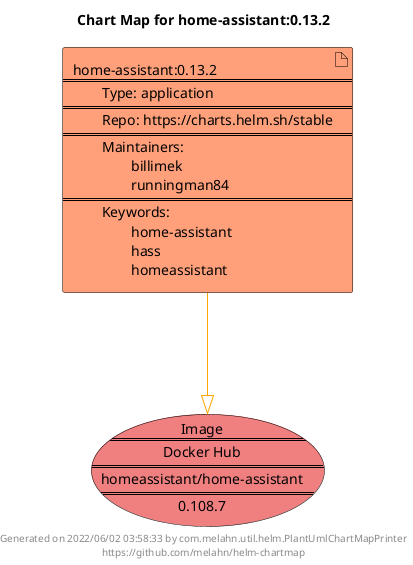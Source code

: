 @startuml
skinparam linetype ortho
skinparam backgroundColor white
skinparam usecaseBorderColor black
skinparam usecaseArrowColor LightSlateGray
skinparam artifactBorderColor black
skinparam artifactArrowColor LightSlateGray

title Chart Map for home-assistant:0.13.2

'There is one referenced Helm Chart
artifact "home-assistant:0.13.2\n====\n\tType: application\n====\n\tRepo: https://charts.helm.sh/stable\n====\n\tMaintainers: \n\t\tbillimek\n\t\trunningman84\n====\n\tKeywords: \n\t\thome-assistant\n\t\thass\n\t\thomeassistant" as home_assistant_0_13_2 #LightSalmon

'There is one referenced Docker Image
usecase "Image\n====\nDocker Hub\n====\nhomeassistant/home-assistant\n====\n0.108.7" as homeassistant_home_assistant_0_108_7 #LightCoral

'Chart Dependencies
home_assistant_0_13_2--[#orange]-|>homeassistant_home_assistant_0_108_7

center footer Generated on 2022/06/02 03:58:33 by com.melahn.util.helm.PlantUmlChartMapPrinter\nhttps://github.com/melahn/helm-chartmap
@enduml
